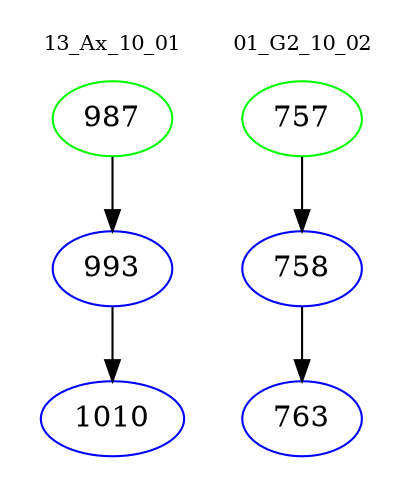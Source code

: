 digraph{
subgraph cluster_0 {
color = white
label = "13_Ax_10_01";
fontsize=10;
T0_987 [label="987", color="green"]
T0_987 -> T0_993 [color="black"]
T0_993 [label="993", color="blue"]
T0_993 -> T0_1010 [color="black"]
T0_1010 [label="1010", color="blue"]
}
subgraph cluster_1 {
color = white
label = "01_G2_10_02";
fontsize=10;
T1_757 [label="757", color="green"]
T1_757 -> T1_758 [color="black"]
T1_758 [label="758", color="blue"]
T1_758 -> T1_763 [color="black"]
T1_763 [label="763", color="blue"]
}
}
